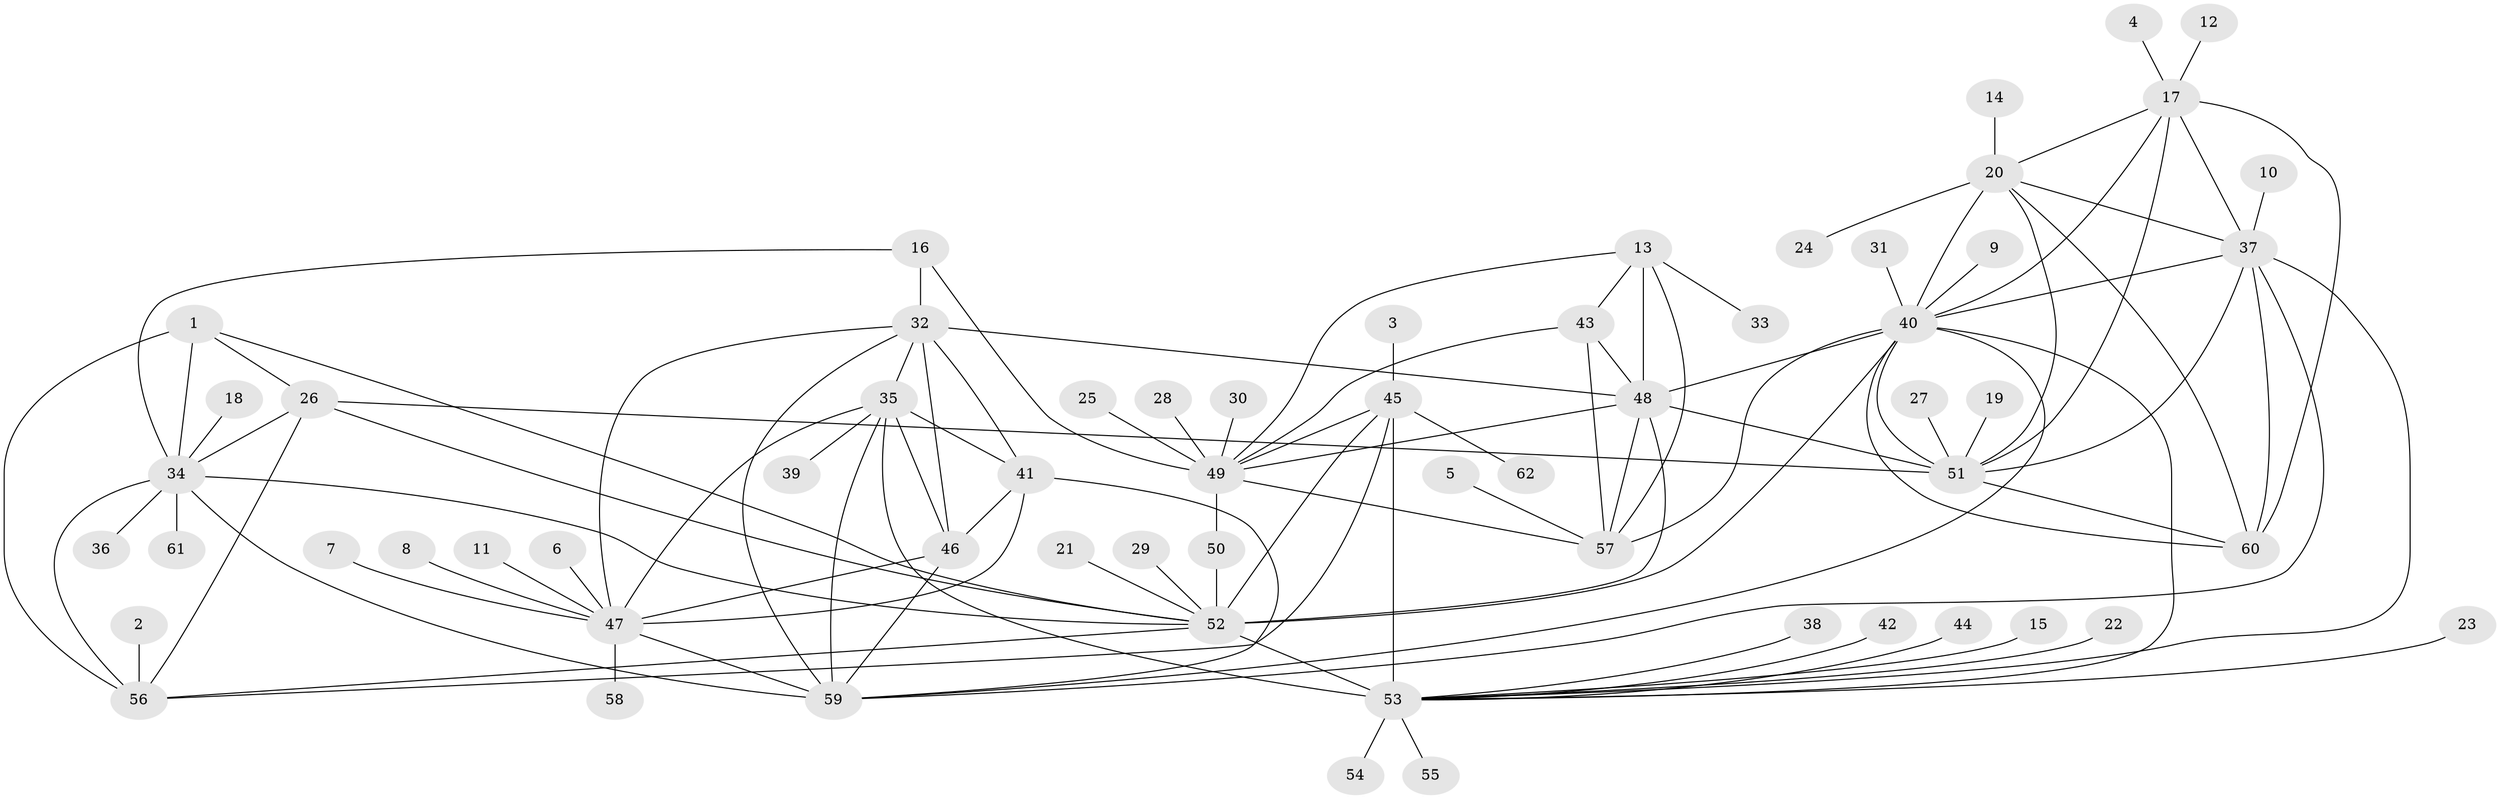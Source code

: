 // original degree distribution, {7: 0.04032258064516129, 9: 0.08064516129032258, 11: 0.03225806451612903, 8: 0.04032258064516129, 6: 0.008064516129032258, 12: 0.016129032258064516, 5: 0.016129032258064516, 13: 0.008064516129032258, 1: 0.6048387096774194, 2: 0.12903225806451613, 3: 0.024193548387096774}
// Generated by graph-tools (version 1.1) at 2025/26/03/09/25 03:26:42]
// undirected, 62 vertices, 109 edges
graph export_dot {
graph [start="1"]
  node [color=gray90,style=filled];
  1;
  2;
  3;
  4;
  5;
  6;
  7;
  8;
  9;
  10;
  11;
  12;
  13;
  14;
  15;
  16;
  17;
  18;
  19;
  20;
  21;
  22;
  23;
  24;
  25;
  26;
  27;
  28;
  29;
  30;
  31;
  32;
  33;
  34;
  35;
  36;
  37;
  38;
  39;
  40;
  41;
  42;
  43;
  44;
  45;
  46;
  47;
  48;
  49;
  50;
  51;
  52;
  53;
  54;
  55;
  56;
  57;
  58;
  59;
  60;
  61;
  62;
  1 -- 26 [weight=1.0];
  1 -- 34 [weight=2.0];
  1 -- 52 [weight=1.0];
  1 -- 56 [weight=1.0];
  2 -- 56 [weight=1.0];
  3 -- 45 [weight=1.0];
  4 -- 17 [weight=1.0];
  5 -- 57 [weight=1.0];
  6 -- 47 [weight=1.0];
  7 -- 47 [weight=1.0];
  8 -- 47 [weight=1.0];
  9 -- 40 [weight=1.0];
  10 -- 37 [weight=1.0];
  11 -- 47 [weight=1.0];
  12 -- 17 [weight=1.0];
  13 -- 33 [weight=1.0];
  13 -- 43 [weight=2.0];
  13 -- 48 [weight=2.0];
  13 -- 49 [weight=2.0];
  13 -- 57 [weight=2.0];
  14 -- 20 [weight=1.0];
  15 -- 53 [weight=1.0];
  16 -- 32 [weight=1.0];
  16 -- 34 [weight=1.0];
  16 -- 49 [weight=1.0];
  17 -- 20 [weight=1.0];
  17 -- 37 [weight=1.0];
  17 -- 40 [weight=1.0];
  17 -- 51 [weight=1.0];
  17 -- 60 [weight=1.0];
  18 -- 34 [weight=1.0];
  19 -- 51 [weight=1.0];
  20 -- 24 [weight=1.0];
  20 -- 37 [weight=1.0];
  20 -- 40 [weight=1.0];
  20 -- 51 [weight=1.0];
  20 -- 60 [weight=1.0];
  21 -- 52 [weight=1.0];
  22 -- 53 [weight=1.0];
  23 -- 53 [weight=1.0];
  25 -- 49 [weight=1.0];
  26 -- 34 [weight=2.0];
  26 -- 51 [weight=1.0];
  26 -- 52 [weight=1.0];
  26 -- 56 [weight=1.0];
  27 -- 51 [weight=1.0];
  28 -- 49 [weight=1.0];
  29 -- 52 [weight=1.0];
  30 -- 49 [weight=1.0];
  31 -- 40 [weight=1.0];
  32 -- 35 [weight=1.0];
  32 -- 41 [weight=1.0];
  32 -- 46 [weight=1.0];
  32 -- 47 [weight=1.0];
  32 -- 48 [weight=1.0];
  32 -- 59 [weight=1.0];
  34 -- 36 [weight=1.0];
  34 -- 52 [weight=2.0];
  34 -- 56 [weight=2.0];
  34 -- 59 [weight=1.0];
  34 -- 61 [weight=1.0];
  35 -- 39 [weight=1.0];
  35 -- 41 [weight=1.0];
  35 -- 46 [weight=1.0];
  35 -- 47 [weight=1.0];
  35 -- 53 [weight=1.0];
  35 -- 59 [weight=1.0];
  37 -- 40 [weight=1.0];
  37 -- 51 [weight=1.0];
  37 -- 53 [weight=1.0];
  37 -- 59 [weight=1.0];
  37 -- 60 [weight=1.0];
  38 -- 53 [weight=1.0];
  40 -- 48 [weight=1.0];
  40 -- 51 [weight=1.0];
  40 -- 52 [weight=1.0];
  40 -- 53 [weight=1.0];
  40 -- 57 [weight=1.0];
  40 -- 59 [weight=1.0];
  40 -- 60 [weight=1.0];
  41 -- 46 [weight=1.0];
  41 -- 47 [weight=1.0];
  41 -- 59 [weight=1.0];
  42 -- 53 [weight=1.0];
  43 -- 48 [weight=1.0];
  43 -- 49 [weight=1.0];
  43 -- 57 [weight=1.0];
  44 -- 53 [weight=1.0];
  45 -- 49 [weight=1.0];
  45 -- 52 [weight=2.0];
  45 -- 53 [weight=6.0];
  45 -- 56 [weight=1.0];
  45 -- 62 [weight=1.0];
  46 -- 47 [weight=1.0];
  46 -- 59 [weight=1.0];
  47 -- 58 [weight=1.0];
  47 -- 59 [weight=1.0];
  48 -- 49 [weight=1.0];
  48 -- 51 [weight=2.0];
  48 -- 52 [weight=1.0];
  48 -- 57 [weight=1.0];
  49 -- 50 [weight=1.0];
  49 -- 57 [weight=1.0];
  50 -- 52 [weight=1.0];
  51 -- 60 [weight=1.0];
  52 -- 53 [weight=3.0];
  52 -- 56 [weight=1.0];
  53 -- 54 [weight=1.0];
  53 -- 55 [weight=1.0];
}
